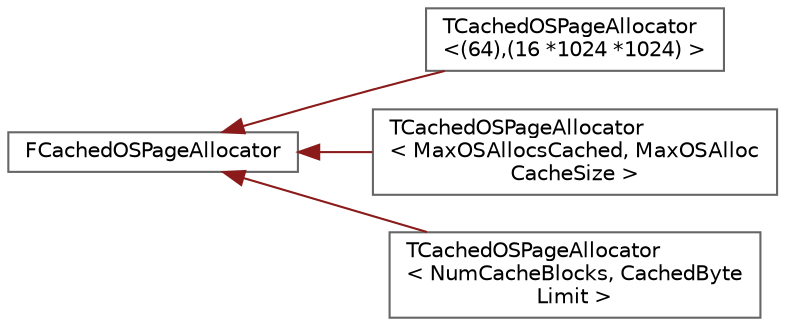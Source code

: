 digraph "Graphical Class Hierarchy"
{
 // INTERACTIVE_SVG=YES
 // LATEX_PDF_SIZE
  bgcolor="transparent";
  edge [fontname=Helvetica,fontsize=10,labelfontname=Helvetica,labelfontsize=10];
  node [fontname=Helvetica,fontsize=10,shape=box,height=0.2,width=0.4];
  rankdir="LR";
  Node0 [id="Node000000",label="FCachedOSPageAllocator",height=0.2,width=0.4,color="grey40", fillcolor="white", style="filled",URL="$d7/d22/structFCachedOSPageAllocator.html",tooltip=" "];
  Node0 -> Node1 [id="edge3453_Node000000_Node000001",dir="back",color="firebrick4",style="solid",tooltip=" "];
  Node1 [id="Node000001",label="TCachedOSPageAllocator\l\<(64),(16 *1024 *1024) \>",height=0.2,width=0.4,color="grey40", fillcolor="white", style="filled",URL="$d5/d35/structTCachedOSPageAllocator.html",tooltip=" "];
  Node0 -> Node2 [id="edge3454_Node000000_Node000002",dir="back",color="firebrick4",style="solid",tooltip=" "];
  Node2 [id="Node000002",label="TCachedOSPageAllocator\l\< MaxOSAllocsCached, MaxOSAlloc\lCacheSize \>",height=0.2,width=0.4,color="grey40", fillcolor="white", style="filled",URL="$d5/d35/structTCachedOSPageAllocator.html",tooltip=" "];
  Node0 -> Node3 [id="edge3455_Node000000_Node000003",dir="back",color="firebrick4",style="solid",tooltip=" "];
  Node3 [id="Node000003",label="TCachedOSPageAllocator\l\< NumCacheBlocks, CachedByte\lLimit \>",height=0.2,width=0.4,color="grey40", fillcolor="white", style="filled",URL="$d5/d35/structTCachedOSPageAllocator.html",tooltip=" "];
}
